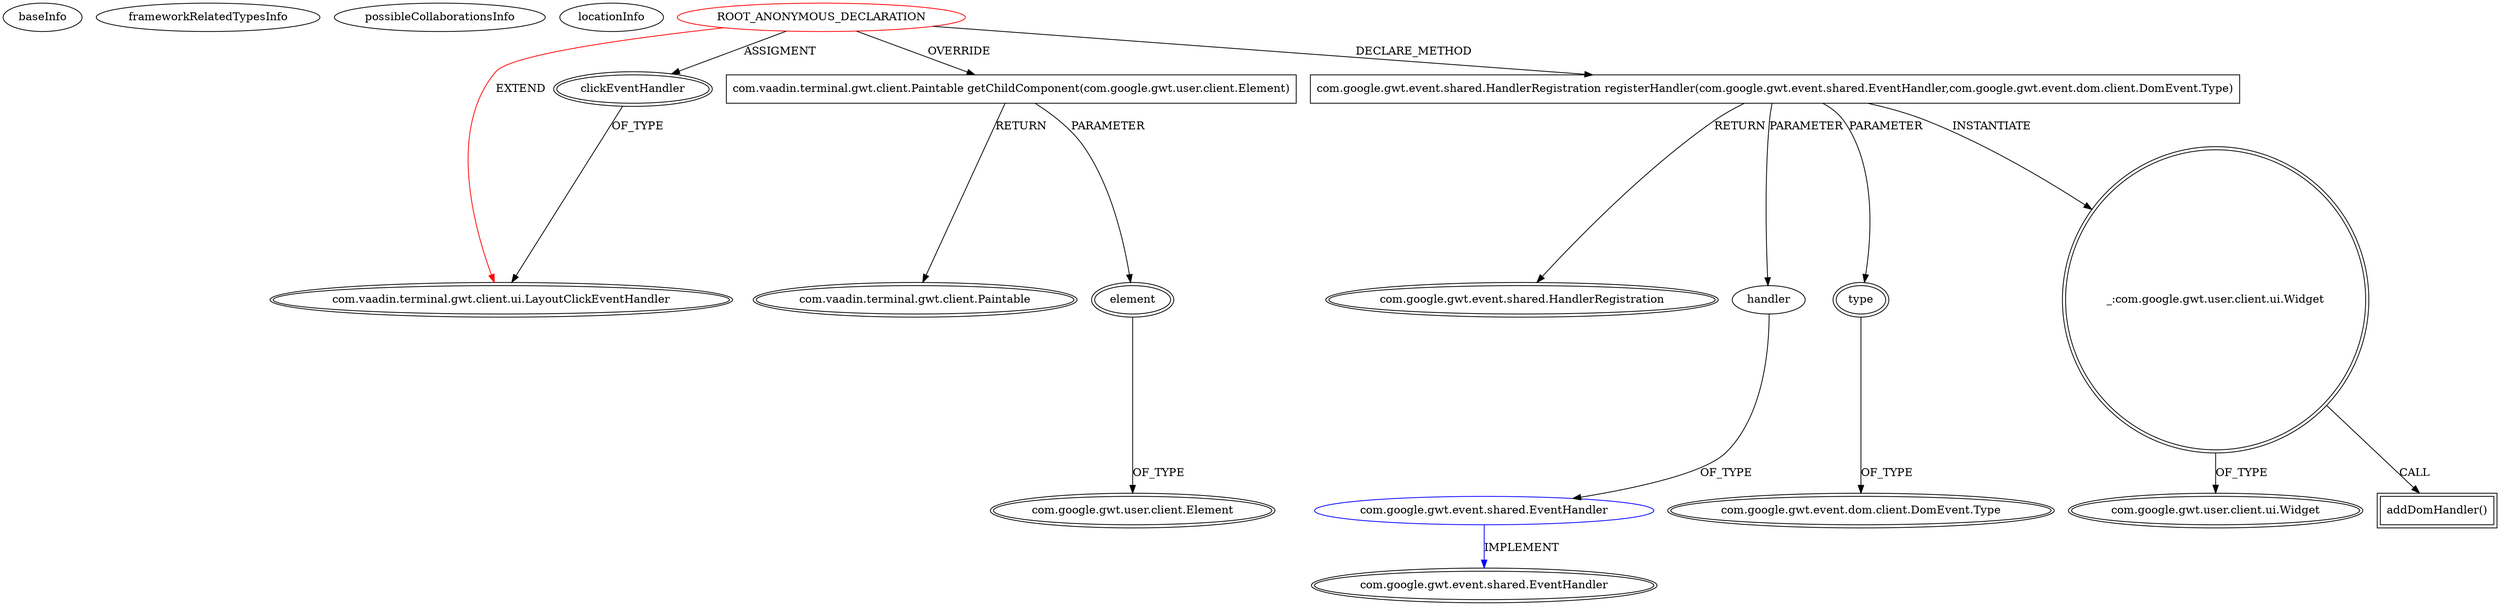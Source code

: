 digraph {
baseInfo[graphId=3304,category="extension_graph",isAnonymous=true,possibleRelation=true]
frameworkRelatedTypesInfo[0="com.vaadin.terminal.gwt.client.ui.LayoutClickEventHandler"]
possibleCollaborationsInfo[0="3304~CLIENT_METHOD_DECLARATION-PARAMETER_DECLARATION-~com.vaadin.terminal.gwt.client.ui.LayoutClickEventHandler ~com.google.gwt.event.shared.EventHandler ~true~false"]
locationInfo[projectName="jounik-DashLayout",filePath="/jounik-DashLayout/DashLayout-master/src/org/vaadin/jouni/dashlayout/client/ui/VDashLayout.java",contextSignature="VDashLayout",graphId="3304"]
0[label="ROOT_ANONYMOUS_DECLARATION",vertexType="ROOT_ANONYMOUS_DECLARATION",isFrameworkType=false,color=red]
1[label="com.vaadin.terminal.gwt.client.ui.LayoutClickEventHandler",vertexType="FRAMEWORK_CLASS_TYPE",isFrameworkType=true,peripheries=2]
2[label="clickEventHandler",vertexType="OUTSIDE_VARIABLE_EXPRESION",isFrameworkType=true,peripheries=2]
4[label="com.vaadin.terminal.gwt.client.Paintable getChildComponent(com.google.gwt.user.client.Element)",vertexType="OVERRIDING_METHOD_DECLARATION",isFrameworkType=false,shape=box]
5[label="com.vaadin.terminal.gwt.client.Paintable",vertexType="FRAMEWORK_INTERFACE_TYPE",isFrameworkType=true,peripheries=2]
6[label="element",vertexType="PARAMETER_DECLARATION",isFrameworkType=true,peripheries=2]
7[label="com.google.gwt.user.client.Element",vertexType="FRAMEWORK_CLASS_TYPE",isFrameworkType=true,peripheries=2]
8[label="com.google.gwt.event.shared.HandlerRegistration registerHandler(com.google.gwt.event.shared.EventHandler,com.google.gwt.event.dom.client.DomEvent.Type)",vertexType="CLIENT_METHOD_DECLARATION",isFrameworkType=false,shape=box]
9[label="com.google.gwt.event.shared.HandlerRegistration",vertexType="FRAMEWORK_INTERFACE_TYPE",isFrameworkType=true,peripheries=2]
10[label="handler",vertexType="PARAMETER_DECLARATION",isFrameworkType=false]
11[label="com.google.gwt.event.shared.EventHandler",vertexType="REFERENCE_CLIENT_CLASS_DECLARATION",isFrameworkType=false,color=blue]
12[label="com.google.gwt.event.shared.EventHandler",vertexType="FRAMEWORK_INTERFACE_TYPE",isFrameworkType=true,peripheries=2]
13[label="type",vertexType="PARAMETER_DECLARATION",isFrameworkType=true,peripheries=2]
14[label="com.google.gwt.event.dom.client.DomEvent.Type",vertexType="FRAMEWORK_CLASS_TYPE",isFrameworkType=true,peripheries=2]
15[label="_:com.google.gwt.user.client.ui.Widget",vertexType="VARIABLE_EXPRESION",isFrameworkType=true,peripheries=2,shape=circle]
17[label="com.google.gwt.user.client.ui.Widget",vertexType="FRAMEWORK_CLASS_TYPE",isFrameworkType=true,peripheries=2]
16[label="addDomHandler()",vertexType="INSIDE_CALL",isFrameworkType=true,peripheries=2,shape=box]
0->1[label="EXTEND",color=red]
0->2[label="ASSIGMENT"]
2->1[label="OF_TYPE"]
0->4[label="OVERRIDE"]
4->5[label="RETURN"]
6->7[label="OF_TYPE"]
4->6[label="PARAMETER"]
0->8[label="DECLARE_METHOD"]
8->9[label="RETURN"]
11->12[label="IMPLEMENT",color=blue]
10->11[label="OF_TYPE"]
8->10[label="PARAMETER"]
13->14[label="OF_TYPE"]
8->13[label="PARAMETER"]
8->15[label="INSTANTIATE"]
15->17[label="OF_TYPE"]
15->16[label="CALL"]
}
